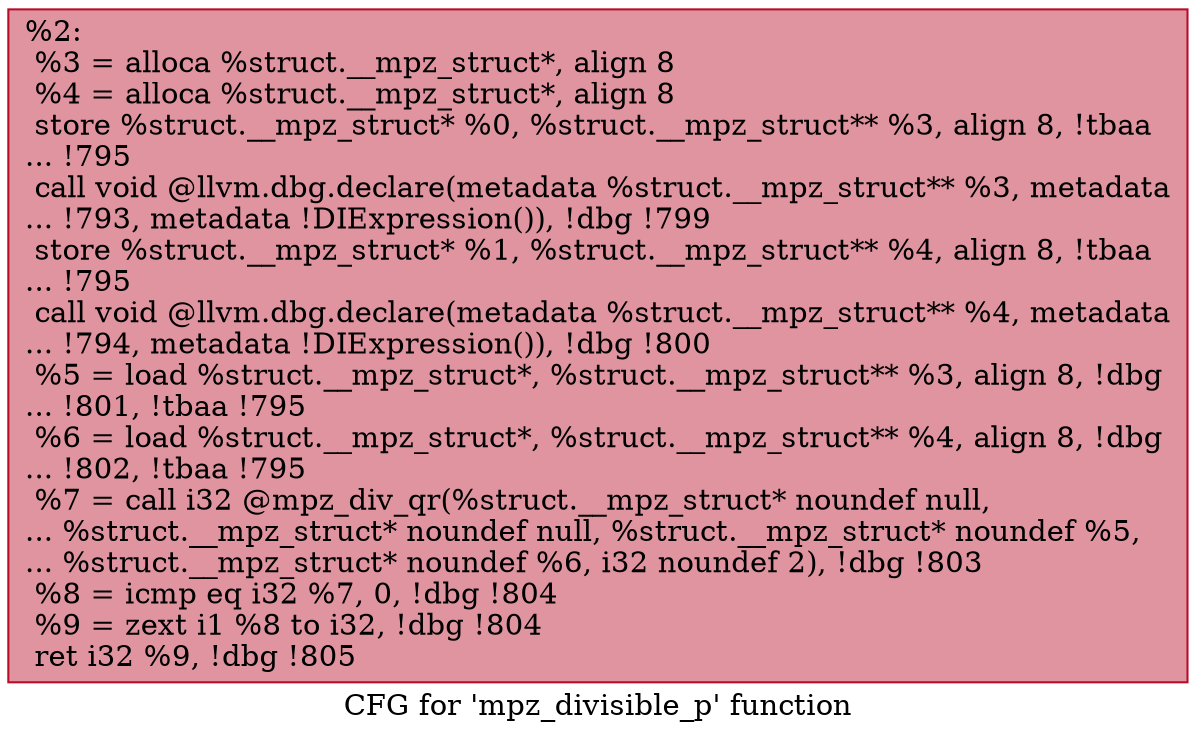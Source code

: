 digraph "CFG for 'mpz_divisible_p' function" {
	label="CFG for 'mpz_divisible_p' function";

	Node0x276ceb0 [shape=record,color="#b70d28ff", style=filled, fillcolor="#b70d2870",label="{%2:\l  %3 = alloca %struct.__mpz_struct*, align 8\l  %4 = alloca %struct.__mpz_struct*, align 8\l  store %struct.__mpz_struct* %0, %struct.__mpz_struct** %3, align 8, !tbaa\l... !795\l  call void @llvm.dbg.declare(metadata %struct.__mpz_struct** %3, metadata\l... !793, metadata !DIExpression()), !dbg !799\l  store %struct.__mpz_struct* %1, %struct.__mpz_struct** %4, align 8, !tbaa\l... !795\l  call void @llvm.dbg.declare(metadata %struct.__mpz_struct** %4, metadata\l... !794, metadata !DIExpression()), !dbg !800\l  %5 = load %struct.__mpz_struct*, %struct.__mpz_struct** %3, align 8, !dbg\l... !801, !tbaa !795\l  %6 = load %struct.__mpz_struct*, %struct.__mpz_struct** %4, align 8, !dbg\l... !802, !tbaa !795\l  %7 = call i32 @mpz_div_qr(%struct.__mpz_struct* noundef null,\l... %struct.__mpz_struct* noundef null, %struct.__mpz_struct* noundef %5,\l... %struct.__mpz_struct* noundef %6, i32 noundef 2), !dbg !803\l  %8 = icmp eq i32 %7, 0, !dbg !804\l  %9 = zext i1 %8 to i32, !dbg !804\l  ret i32 %9, !dbg !805\l}"];
}
